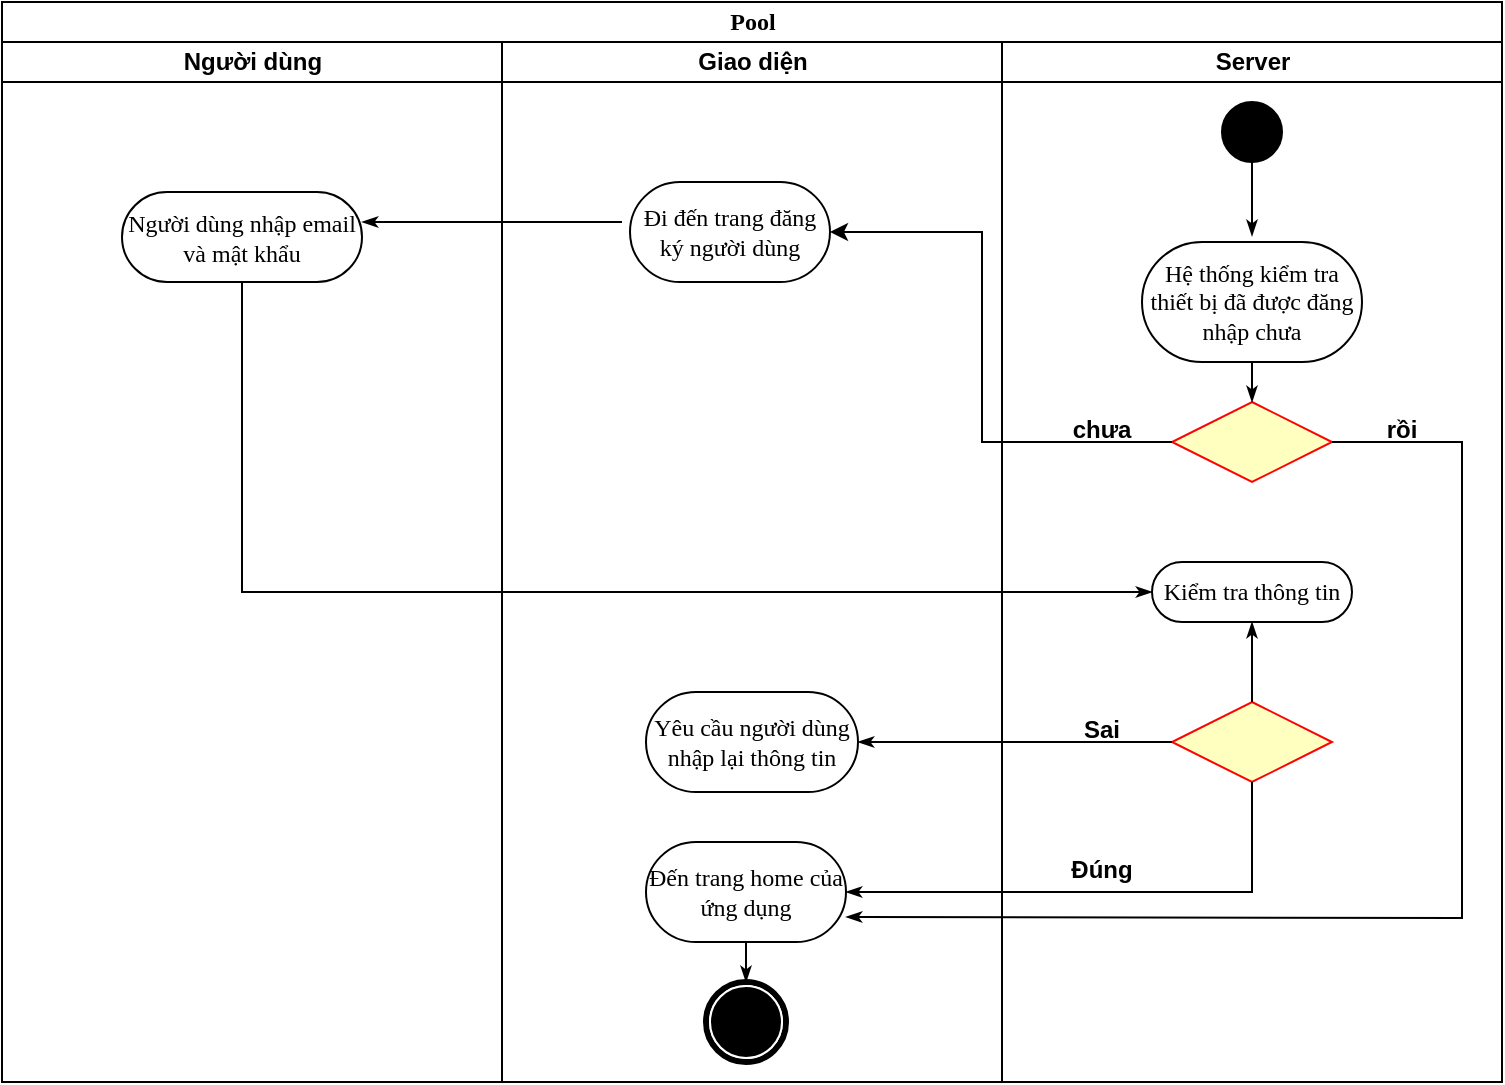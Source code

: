<mxfile version="14.1.4" type="github" pages="5">
  <diagram name="Login" id="0783ab3e-0a74-02c8-0abd-f7b4e66b4bec">
    <mxGraphModel dx="1038" dy="580" grid="1" gridSize="10" guides="1" tooltips="1" connect="1" arrows="1" fold="1" page="1" pageScale="1" pageWidth="850" pageHeight="1100" background="#ffffff" math="0" shadow="0">
      <root>
        <mxCell id="0" />
        <mxCell id="1" parent="0" />
        <mxCell id="1c1d494c118603dd-1" value="Pool" style="swimlane;html=1;childLayout=stackLayout;startSize=20;rounded=0;shadow=0;comic=0;labelBackgroundColor=none;strokeWidth=1;fontFamily=Verdana;fontSize=12;align=center;" parent="1" vertex="1">
          <mxGeometry x="40" y="20" width="750" height="540" as="geometry" />
        </mxCell>
        <mxCell id="1c1d494c118603dd-2" value="Người dùng" style="swimlane;html=1;startSize=20;" parent="1c1d494c118603dd-1" vertex="1">
          <mxGeometry y="20" width="250" height="520" as="geometry" />
        </mxCell>
        <mxCell id="1c1d494c118603dd-6" value="Người dùng nhập email và mật khẩu" style="rounded=1;whiteSpace=wrap;html=1;shadow=0;comic=0;labelBackgroundColor=none;strokeWidth=1;fontFamily=Verdana;fontSize=12;align=center;arcSize=50;" parent="1c1d494c118603dd-2" vertex="1">
          <mxGeometry x="60" y="75" width="120" height="45" as="geometry" />
        </mxCell>
        <mxCell id="1c1d494c118603dd-3" value="Giao diện" style="swimlane;html=1;startSize=20;" parent="1c1d494c118603dd-1" vertex="1">
          <mxGeometry x="250" y="20" width="250" height="520" as="geometry" />
        </mxCell>
        <mxCell id="1c1d494c118603dd-11" value="Đến trang home của ứng dụng" style="rounded=1;whiteSpace=wrap;html=1;shadow=0;comic=0;labelBackgroundColor=none;strokeWidth=1;fontFamily=Verdana;fontSize=12;align=center;arcSize=50;" parent="1c1d494c118603dd-3" vertex="1">
          <mxGeometry x="72" y="400" width="100" height="50" as="geometry" />
        </mxCell>
        <mxCell id="BFXSvuZgBgwEtLYpSsqL-1" value="Đi đến trang đăng ký người dùng" style="rounded=1;whiteSpace=wrap;html=1;shadow=0;comic=0;labelBackgroundColor=none;strokeWidth=1;fontFamily=Verdana;fontSize=12;align=center;arcSize=50;" vertex="1" parent="1c1d494c118603dd-3">
          <mxGeometry x="64" y="70" width="100" height="50" as="geometry" />
        </mxCell>
        <mxCell id="1c1d494c118603dd-7" value="Yêu cầu người dùng nhập lại thông tin" style="rounded=1;whiteSpace=wrap;html=1;shadow=0;comic=0;labelBackgroundColor=none;strokeWidth=1;fontFamily=Verdana;fontSize=12;align=center;arcSize=50;" parent="1c1d494c118603dd-3" vertex="1">
          <mxGeometry x="72" y="325" width="106" height="50" as="geometry" />
        </mxCell>
        <mxCell id="60571a20871a0731-5" value="" style="shape=mxgraph.bpmn.shape;html=1;verticalLabelPosition=bottom;labelBackgroundColor=#ffffff;verticalAlign=top;perimeter=ellipsePerimeter;outline=end;symbol=terminate;rounded=0;shadow=0;comic=0;strokeWidth=1;fontFamily=Verdana;fontSize=12;align=center;" parent="1c1d494c118603dd-3" vertex="1">
          <mxGeometry x="102" y="470" width="40" height="40" as="geometry" />
        </mxCell>
        <mxCell id="1c1d494c118603dd-45" style="edgeStyle=none;rounded=0;html=1;labelBackgroundColor=none;startArrow=none;startFill=0;startSize=5;endArrow=classicThin;endFill=1;endSize=5;jettySize=auto;orthogonalLoop=1;strokeWidth=1;fontFamily=Verdana;fontSize=12;exitX=0.5;exitY=1;exitDx=0;exitDy=0;" parent="1c1d494c118603dd-3" source="1c1d494c118603dd-11" target="60571a20871a0731-5" edge="1">
          <mxGeometry relative="1" as="geometry">
            <mxPoint x="120" y="440" as="sourcePoint" />
          </mxGeometry>
        </mxCell>
        <mxCell id="1c1d494c118603dd-4" value="Server" style="swimlane;html=1;startSize=20;" parent="1c1d494c118603dd-1" vertex="1">
          <mxGeometry x="500" y="20" width="250" height="520" as="geometry" />
        </mxCell>
        <mxCell id="1c1d494c118603dd-27" style="edgeStyle=orthogonalEdgeStyle;rounded=0;html=1;labelBackgroundColor=none;startArrow=none;startFill=0;startSize=5;endArrow=classicThin;endFill=1;endSize=5;jettySize=auto;orthogonalLoop=1;strokeWidth=1;fontFamily=Verdana;fontSize=12;" parent="1c1d494c118603dd-4" source="60571a20871a0731-4" edge="1">
          <mxGeometry relative="1" as="geometry">
            <mxPoint x="125" y="97" as="targetPoint" />
            <Array as="points">
              <mxPoint x="125" y="97" />
            </Array>
          </mxGeometry>
        </mxCell>
        <mxCell id="60571a20871a0731-4" value="" style="ellipse;whiteSpace=wrap;html=1;rounded=0;shadow=0;comic=0;labelBackgroundColor=none;strokeWidth=1;fillColor=#000000;fontFamily=Verdana;fontSize=12;align=center;" parent="1c1d494c118603dd-4" vertex="1">
          <mxGeometry x="110" y="30" width="30" height="30" as="geometry" />
        </mxCell>
        <mxCell id="60571a20871a0731-8" value="Hệ thống kiểm tra thiết bị đã được đăng nhập chưa&lt;br&gt;" style="rounded=1;whiteSpace=wrap;html=1;shadow=0;comic=0;labelBackgroundColor=none;strokeWidth=1;fontFamily=Verdana;fontSize=12;align=center;arcSize=50;" parent="1c1d494c118603dd-4" vertex="1">
          <mxGeometry x="70" y="100" width="110" height="60" as="geometry" />
        </mxCell>
        <mxCell id="1c1d494c118603dd-5" value="Kiểm tra thông tin" style="rounded=1;whiteSpace=wrap;html=1;shadow=0;comic=0;labelBackgroundColor=none;strokeWidth=1;fontFamily=Verdana;fontSize=12;align=center;arcSize=50;" parent="1c1d494c118603dd-4" vertex="1">
          <mxGeometry x="75" y="260" width="100" height="30" as="geometry" />
        </mxCell>
        <mxCell id="BFXSvuZgBgwEtLYpSsqL-2" value="" style="rhombus;whiteSpace=wrap;html=1;fillColor=#ffffc0;strokeColor=#ff0000;" vertex="1" parent="1c1d494c118603dd-4">
          <mxGeometry x="85" y="180" width="80" height="40" as="geometry" />
        </mxCell>
        <mxCell id="BFXSvuZgBgwEtLYpSsqL-8" value="" style="rhombus;whiteSpace=wrap;html=1;fillColor=#ffffc0;strokeColor=#ff0000;" vertex="1" parent="1c1d494c118603dd-4">
          <mxGeometry x="85" y="330" width="80" height="40" as="geometry" />
        </mxCell>
        <mxCell id="BFXSvuZgBgwEtLYpSsqL-11" style="edgeStyle=none;rounded=0;html=1;labelBackgroundColor=none;startArrow=none;startFill=0;startSize=5;endArrow=classicThin;endFill=1;endSize=5;jettySize=auto;orthogonalLoop=1;strokeWidth=1;fontFamily=Verdana;fontSize=12;exitX=0.5;exitY=1;exitDx=0;exitDy=0;entryX=0.5;entryY=0;entryDx=0;entryDy=0;" edge="1" parent="1c1d494c118603dd-4" source="60571a20871a0731-8" target="BFXSvuZgBgwEtLYpSsqL-2">
          <mxGeometry relative="1" as="geometry">
            <mxPoint x="130" y="170" as="sourcePoint" />
            <mxPoint x="70" y="170" as="targetPoint" />
          </mxGeometry>
        </mxCell>
        <mxCell id="BFXSvuZgBgwEtLYpSsqL-12" style="edgeStyle=none;rounded=0;html=1;labelBackgroundColor=none;startArrow=none;startFill=0;startSize=5;endArrow=classicThin;endFill=1;endSize=5;jettySize=auto;orthogonalLoop=1;strokeWidth=1;fontFamily=Verdana;fontSize=12;exitX=0.5;exitY=0;exitDx=0;exitDy=0;entryX=0.5;entryY=1;entryDx=0;entryDy=0;" edge="1" parent="1c1d494c118603dd-4" source="BFXSvuZgBgwEtLYpSsqL-8" target="1c1d494c118603dd-5">
          <mxGeometry relative="1" as="geometry">
            <mxPoint x="120" y="310" as="sourcePoint" />
            <mxPoint x="120" y="330" as="targetPoint" />
          </mxGeometry>
        </mxCell>
        <mxCell id="BFXSvuZgBgwEtLYpSsqL-15" value="chưa" style="text;align=center;fontStyle=1;verticalAlign=middle;spacingLeft=3;spacingRight=3;strokeColor=none;rotatable=0;points=[[0,0.5],[1,0.5]];portConstraint=eastwest;" vertex="1" parent="1c1d494c118603dd-4">
          <mxGeometry x="10" y="180" width="80" height="26" as="geometry" />
        </mxCell>
        <mxCell id="BFXSvuZgBgwEtLYpSsqL-16" value="rồi" style="text;align=center;fontStyle=1;verticalAlign=middle;spacingLeft=3;spacingRight=3;strokeColor=none;rotatable=0;points=[[0,0.5],[1,0.5]];portConstraint=eastwest;" vertex="1" parent="1c1d494c118603dd-4">
          <mxGeometry x="160" y="180" width="80" height="26" as="geometry" />
        </mxCell>
        <mxCell id="BFXSvuZgBgwEtLYpSsqL-18" value="Sai" style="text;align=center;fontStyle=1;verticalAlign=middle;spacingLeft=3;spacingRight=3;strokeColor=none;rotatable=0;points=[[0,0.5],[1,0.5]];portConstraint=eastwest;" vertex="1" parent="1c1d494c118603dd-4">
          <mxGeometry x="10" y="330" width="80" height="26" as="geometry" />
        </mxCell>
        <mxCell id="BFXSvuZgBgwEtLYpSsqL-17" value="Đúng" style="text;align=center;fontStyle=1;verticalAlign=middle;spacingLeft=3;spacingRight=3;strokeColor=none;rotatable=0;points=[[0,0.5],[1,0.5]];portConstraint=eastwest;" vertex="1" parent="1c1d494c118603dd-4">
          <mxGeometry x="10" y="400" width="80" height="26" as="geometry" />
        </mxCell>
        <mxCell id="BFXSvuZgBgwEtLYpSsqL-6" value="" style="edgeStyle=orthogonalEdgeStyle;rounded=0;orthogonalLoop=1;jettySize=auto;html=1;" edge="1" parent="1c1d494c118603dd-1" source="BFXSvuZgBgwEtLYpSsqL-2">
          <mxGeometry relative="1" as="geometry">
            <mxPoint x="414" y="115" as="targetPoint" />
            <Array as="points">
              <mxPoint x="490" y="220" />
              <mxPoint x="490" y="115" />
              <mxPoint x="414" y="115" />
            </Array>
          </mxGeometry>
        </mxCell>
        <mxCell id="BFXSvuZgBgwEtLYpSsqL-9" style="edgeStyle=none;rounded=0;html=1;labelBackgroundColor=none;startArrow=none;startFill=0;startSize=5;endArrow=classicThin;endFill=1;endSize=5;jettySize=auto;orthogonalLoop=1;strokeWidth=1;fontFamily=Verdana;fontSize=12;exitX=0.5;exitY=1;exitDx=0;exitDy=0;entryX=1;entryY=0.5;entryDx=0;entryDy=0;" edge="1" parent="1c1d494c118603dd-1" source="BFXSvuZgBgwEtLYpSsqL-8" target="1c1d494c118603dd-11">
          <mxGeometry relative="1" as="geometry">
            <mxPoint x="600" y="440" as="sourcePoint" />
            <mxPoint x="430.857" y="280" as="targetPoint" />
            <Array as="points">
              <mxPoint x="625" y="445" />
            </Array>
          </mxGeometry>
        </mxCell>
        <mxCell id="BFXSvuZgBgwEtLYpSsqL-10" style="edgeStyle=none;rounded=0;html=1;labelBackgroundColor=none;startArrow=none;startFill=0;startSize=5;endArrow=classicThin;endFill=1;endSize=5;jettySize=auto;orthogonalLoop=1;strokeWidth=1;fontFamily=Verdana;fontSize=12;exitX=1;exitY=0.5;exitDx=0;exitDy=0;entryX=1;entryY=0.75;entryDx=0;entryDy=0;" edge="1" parent="1c1d494c118603dd-1" source="BFXSvuZgBgwEtLYpSsqL-2" target="1c1d494c118603dd-11">
          <mxGeometry relative="1" as="geometry">
            <mxPoint x="670" y="220" as="sourcePoint" />
            <mxPoint x="669.5" y="250" as="targetPoint" />
            <Array as="points">
              <mxPoint x="730" y="220" />
              <mxPoint x="730" y="458" />
            </Array>
          </mxGeometry>
        </mxCell>
        <mxCell id="BFXSvuZgBgwEtLYpSsqL-13" style="edgeStyle=none;rounded=0;html=1;labelBackgroundColor=none;startArrow=none;startFill=0;startSize=5;endArrow=classicThin;endFill=1;endSize=5;jettySize=auto;orthogonalLoop=1;strokeWidth=1;fontFamily=Verdana;fontSize=12;entryX=1;entryY=0.5;entryDx=0;entryDy=0;exitX=0;exitY=0.5;exitDx=0;exitDy=0;" edge="1" parent="1c1d494c118603dd-1" source="BFXSvuZgBgwEtLYpSsqL-8" target="1c1d494c118603dd-7">
          <mxGeometry relative="1" as="geometry">
            <mxPoint x="580" y="370" as="sourcePoint" />
            <mxPoint x="510" y="390" as="targetPoint" />
          </mxGeometry>
        </mxCell>
        <mxCell id="BFXSvuZgBgwEtLYpSsqL-7" style="edgeStyle=none;rounded=0;html=1;labelBackgroundColor=none;startArrow=none;startFill=0;startSize=5;endArrow=classicThin;endFill=1;endSize=5;jettySize=auto;orthogonalLoop=1;strokeWidth=1;fontFamily=Verdana;fontSize=12" edge="1" parent="1">
          <mxGeometry relative="1" as="geometry">
            <mxPoint x="350" y="130" as="sourcePoint" />
            <mxPoint x="220" y="130" as="targetPoint" />
          </mxGeometry>
        </mxCell>
        <mxCell id="BFXSvuZgBgwEtLYpSsqL-14" style="edgeStyle=none;rounded=0;html=1;labelBackgroundColor=none;startArrow=none;startFill=0;startSize=5;endArrow=classicThin;endFill=1;endSize=5;jettySize=auto;orthogonalLoop=1;strokeWidth=1;fontFamily=Verdana;fontSize=12;entryX=0;entryY=0.5;entryDx=0;entryDy=0;" edge="1" parent="1" target="1c1d494c118603dd-5">
          <mxGeometry relative="1" as="geometry">
            <mxPoint x="160" y="160" as="sourcePoint" />
            <mxPoint x="40" y="260" as="targetPoint" />
            <Array as="points">
              <mxPoint x="160" y="315" />
            </Array>
          </mxGeometry>
        </mxCell>
      </root>
    </mxGraphModel>
  </diagram>
  <diagram id="TQMtkj2zfXz3Jwd5eBWm" name="Register">
    <mxGraphModel dx="1038" dy="580" grid="1" gridSize="10" guides="1" tooltips="1" connect="1" arrows="1" fold="1" page="1" pageScale="1" pageWidth="827" pageHeight="1169" math="0" shadow="0">
      <root>
        <mxCell id="hM2CB2c4TxM1XvbKNolr-0" />
        <mxCell id="hM2CB2c4TxM1XvbKNolr-1" parent="hM2CB2c4TxM1XvbKNolr-0" />
        <mxCell id="TIsdsutR8cZ0nS87ViM9-0" value="Pool" style="swimlane;html=1;childLayout=stackLayout;startSize=20;rounded=0;shadow=0;comic=0;labelBackgroundColor=none;strokeWidth=1;fontFamily=Verdana;fontSize=12;align=center;" vertex="1" parent="hM2CB2c4TxM1XvbKNolr-1">
          <mxGeometry x="90" y="30" width="750" height="540" as="geometry" />
        </mxCell>
        <mxCell id="TIsdsutR8cZ0nS87ViM9-1" value="Người dùng" style="swimlane;html=1;startSize=20;" vertex="1" parent="TIsdsutR8cZ0nS87ViM9-0">
          <mxGeometry y="20" width="250" height="520" as="geometry" />
        </mxCell>
        <mxCell id="TIsdsutR8cZ0nS87ViM9-2" value="Điền các thông tin người&lt;br&gt;dùng để đăng ký" style="rounded=1;whiteSpace=wrap;html=1;shadow=0;comic=0;labelBackgroundColor=none;strokeWidth=1;fontFamily=Verdana;fontSize=12;align=center;arcSize=50;" vertex="1" parent="TIsdsutR8cZ0nS87ViM9-1">
          <mxGeometry x="40" y="237.5" width="155" height="42.5" as="geometry" />
        </mxCell>
        <mxCell id="TIsdsutR8cZ0nS87ViM9-11" value="" style="ellipse;whiteSpace=wrap;html=1;rounded=0;shadow=0;comic=0;labelBackgroundColor=none;strokeWidth=1;fillColor=#000000;fontFamily=Verdana;fontSize=12;align=center;" vertex="1" parent="TIsdsutR8cZ0nS87ViM9-1">
          <mxGeometry x="115" y="30" width="30" height="30" as="geometry" />
        </mxCell>
        <mxCell id="TIsdsutR8cZ0nS87ViM9-12" value="Người dùng chọn vào chức năng đăng ký tài khoản" style="rounded=1;whiteSpace=wrap;html=1;shadow=0;comic=0;labelBackgroundColor=none;strokeWidth=1;fontFamily=Verdana;fontSize=12;align=center;arcSize=50;" vertex="1" parent="TIsdsutR8cZ0nS87ViM9-1">
          <mxGeometry x="70" y="80" width="120" height="70" as="geometry" />
        </mxCell>
        <mxCell id="5Id-BtadjInD2Qxec925-1" style="edgeStyle=none;rounded=0;html=1;labelBackgroundColor=none;startArrow=none;startFill=0;startSize=5;endArrow=classicThin;endFill=1;endSize=5;jettySize=auto;orthogonalLoop=1;strokeWidth=1;fontFamily=Verdana;fontSize=12;exitX=0.5;exitY=1;exitDx=0;exitDy=0;entryX=0.5;entryY=0;entryDx=0;entryDy=0;" edge="1" parent="TIsdsutR8cZ0nS87ViM9-1" source="TIsdsutR8cZ0nS87ViM9-11" target="TIsdsutR8cZ0nS87ViM9-12">
          <mxGeometry relative="1" as="geometry">
            <mxPoint x="130" y="80" as="sourcePoint" />
            <mxPoint x="125" y="25" as="targetPoint" />
          </mxGeometry>
        </mxCell>
        <mxCell id="TIsdsutR8cZ0nS87ViM9-3" value="Giao diện" style="swimlane;html=1;startSize=20;" vertex="1" parent="TIsdsutR8cZ0nS87ViM9-0">
          <mxGeometry x="250" y="20" width="250" height="520" as="geometry" />
        </mxCell>
        <mxCell id="TIsdsutR8cZ0nS87ViM9-5" value="Đi đến trang đăng ký tài khoản người dùng" style="rounded=1;whiteSpace=wrap;html=1;shadow=0;comic=0;labelBackgroundColor=none;strokeWidth=1;fontFamily=Verdana;fontSize=12;align=center;arcSize=50;" vertex="1" parent="TIsdsutR8cZ0nS87ViM9-3">
          <mxGeometry x="69" y="140" width="141" height="60" as="geometry" />
        </mxCell>
        <mxCell id="TIsdsutR8cZ0nS87ViM9-6" value="Đến trang home&lt;br&gt;của ứng dụng" style="rounded=1;whiteSpace=wrap;html=1;shadow=0;comic=0;labelBackgroundColor=none;strokeWidth=1;fontFamily=Verdana;fontSize=12;align=center;arcSize=50;" vertex="1" parent="TIsdsutR8cZ0nS87ViM9-3">
          <mxGeometry x="60" y="370" width="115" height="50" as="geometry" />
        </mxCell>
        <mxCell id="TIsdsutR8cZ0nS87ViM9-7" value="" style="shape=mxgraph.bpmn.shape;html=1;verticalLabelPosition=bottom;labelBackgroundColor=#ffffff;verticalAlign=top;perimeter=ellipsePerimeter;outline=end;symbol=terminate;rounded=0;shadow=0;comic=0;strokeWidth=1;fontFamily=Verdana;fontSize=12;align=center;" vertex="1" parent="TIsdsutR8cZ0nS87ViM9-3">
          <mxGeometry x="102" y="470" width="40" height="40" as="geometry" />
        </mxCell>
        <mxCell id="TIsdsutR8cZ0nS87ViM9-8" style="edgeStyle=none;rounded=0;html=1;labelBackgroundColor=none;startArrow=none;startFill=0;startSize=5;endArrow=classicThin;endFill=1;endSize=5;jettySize=auto;orthogonalLoop=1;strokeWidth=1;fontFamily=Verdana;fontSize=12;" edge="1" parent="TIsdsutR8cZ0nS87ViM9-3" target="TIsdsutR8cZ0nS87ViM9-7">
          <mxGeometry relative="1" as="geometry">
            <mxPoint x="121" y="420" as="sourcePoint" />
          </mxGeometry>
        </mxCell>
        <mxCell id="TIsdsutR8cZ0nS87ViM9-9" value="Server" style="swimlane;html=1;startSize=20;" vertex="1" parent="TIsdsutR8cZ0nS87ViM9-0">
          <mxGeometry x="500" y="20" width="250" height="520" as="geometry" />
        </mxCell>
        <mxCell id="TIsdsutR8cZ0nS87ViM9-13" value="Lưu thông tin người&amp;nbsp;&lt;br&gt;dùng vào hệ thống" style="rounded=1;whiteSpace=wrap;html=1;shadow=0;comic=0;labelBackgroundColor=none;strokeWidth=1;fontFamily=Verdana;fontSize=12;align=center;arcSize=50;" vertex="1" parent="TIsdsutR8cZ0nS87ViM9-9">
          <mxGeometry x="60" y="290" width="155" height="60" as="geometry" />
        </mxCell>
        <mxCell id="5Id-BtadjInD2Qxec925-2" style="edgeStyle=none;rounded=0;html=1;labelBackgroundColor=none;startArrow=none;startFill=0;startSize=5;endArrow=classicThin;endFill=1;endSize=5;jettySize=auto;orthogonalLoop=1;strokeWidth=1;fontFamily=Verdana;fontSize=12;entryX=0;entryY=0.5;entryDx=0;entryDy=0;exitX=0.5;exitY=1;exitDx=0;exitDy=0;" edge="1" parent="TIsdsutR8cZ0nS87ViM9-0" source="TIsdsutR8cZ0nS87ViM9-12" target="TIsdsutR8cZ0nS87ViM9-5">
          <mxGeometry relative="1" as="geometry">
            <mxPoint x="140" y="185" as="sourcePoint" />
            <mxPoint x="175" y="135" as="targetPoint" />
            <Array as="points">
              <mxPoint x="130" y="190" />
            </Array>
          </mxGeometry>
        </mxCell>
        <mxCell id="5Id-BtadjInD2Qxec925-3" style="edgeStyle=none;rounded=0;html=1;labelBackgroundColor=none;startArrow=none;startFill=0;startSize=5;endArrow=classicThin;endFill=1;endSize=5;jettySize=auto;orthogonalLoop=1;strokeWidth=1;fontFamily=Verdana;fontSize=12;exitX=0.5;exitY=1;exitDx=0;exitDy=0;entryX=1;entryY=0.5;entryDx=0;entryDy=0;" edge="1" parent="TIsdsutR8cZ0nS87ViM9-0" source="TIsdsutR8cZ0nS87ViM9-5" target="TIsdsutR8cZ0nS87ViM9-2">
          <mxGeometry relative="1" as="geometry">
            <mxPoint x="350" y="250" as="sourcePoint" />
            <mxPoint x="345" y="195" as="targetPoint" />
            <Array as="points">
              <mxPoint x="390" y="279" />
            </Array>
          </mxGeometry>
        </mxCell>
        <mxCell id="5Id-BtadjInD2Qxec925-4" style="edgeStyle=none;rounded=0;html=1;labelBackgroundColor=none;startArrow=none;startFill=0;startSize=5;endArrow=classicThin;endFill=1;endSize=5;jettySize=auto;orthogonalLoop=1;strokeWidth=1;fontFamily=Verdana;fontSize=12;exitX=0.5;exitY=1;exitDx=0;exitDy=0;" edge="1" parent="TIsdsutR8cZ0nS87ViM9-0" source="TIsdsutR8cZ0nS87ViM9-2" target="TIsdsutR8cZ0nS87ViM9-13">
          <mxGeometry relative="1" as="geometry">
            <mxPoint x="140" y="310" as="sourcePoint" />
            <mxPoint x="170" y="390" as="targetPoint" />
            <Array as="points">
              <mxPoint x="118" y="339" />
            </Array>
          </mxGeometry>
        </mxCell>
        <mxCell id="5Id-BtadjInD2Qxec925-5" style="edgeStyle=none;rounded=0;html=1;labelBackgroundColor=none;startArrow=none;startFill=0;startSize=5;endArrow=classicThin;endFill=1;endSize=5;jettySize=auto;orthogonalLoop=1;strokeWidth=1;fontFamily=Verdana;fontSize=12;exitX=0.5;exitY=1;exitDx=0;exitDy=0;entryX=1;entryY=0.5;entryDx=0;entryDy=0;" edge="1" parent="TIsdsutR8cZ0nS87ViM9-0" source="TIsdsutR8cZ0nS87ViM9-13" target="TIsdsutR8cZ0nS87ViM9-6">
          <mxGeometry relative="1" as="geometry">
            <mxPoint x="590" y="380" as="sourcePoint" />
            <mxPoint x="585" y="325" as="targetPoint" />
            <Array as="points">
              <mxPoint x="638" y="415" />
              <mxPoint x="625" y="415" />
            </Array>
          </mxGeometry>
        </mxCell>
      </root>
    </mxGraphModel>
  </diagram>
  <diagram id="GSDy-RHsGT11e4O5Hv-x" name="EditProfile">
    <mxGraphModel dx="1038" dy="580" grid="1" gridSize="10" guides="1" tooltips="1" connect="1" arrows="1" fold="1" page="1" pageScale="1" pageWidth="827" pageHeight="1169" math="0" shadow="0">
      <root>
        <mxCell id="NxwFyVqD2iB9YDStUb8P-0" />
        <mxCell id="NxwFyVqD2iB9YDStUb8P-1" parent="NxwFyVqD2iB9YDStUb8P-0" />
        <mxCell id="s7abr0trFuKG4dJ2yKVV-0" value="Pool" style="swimlane;html=1;childLayout=stackLayout;startSize=20;rounded=0;shadow=0;comic=0;labelBackgroundColor=none;strokeWidth=1;fontFamily=Verdana;fontSize=12;align=center;" vertex="1" parent="NxwFyVqD2iB9YDStUb8P-1">
          <mxGeometry x="110" y="40" width="750" height="520" as="geometry" />
        </mxCell>
        <mxCell id="s7abr0trFuKG4dJ2yKVV-1" value="Người dùng" style="swimlane;html=1;startSize=20;" vertex="1" parent="s7abr0trFuKG4dJ2yKVV-0">
          <mxGeometry y="20" width="250" height="500" as="geometry" />
        </mxCell>
        <mxCell id="s7abr0trFuKG4dJ2yKVV-2" value="Người dùng chỉnh sửa&lt;br&gt;thông tin cần chỉnh sửa" style="rounded=1;whiteSpace=wrap;html=1;shadow=0;comic=0;labelBackgroundColor=none;strokeWidth=1;fontFamily=Verdana;fontSize=12;align=center;arcSize=50;" vertex="1" parent="s7abr0trFuKG4dJ2yKVV-1">
          <mxGeometry x="47.5" y="200" width="155" height="42.5" as="geometry" />
        </mxCell>
        <mxCell id="s7abr0trFuKG4dJ2yKVV-3" value="" style="ellipse;whiteSpace=wrap;html=1;rounded=0;shadow=0;comic=0;labelBackgroundColor=none;strokeWidth=1;fillColor=#000000;fontFamily=Verdana;fontSize=12;align=center;" vertex="1" parent="s7abr0trFuKG4dJ2yKVV-1">
          <mxGeometry x="115" y="30" width="30" height="30" as="geometry" />
        </mxCell>
        <mxCell id="s7abr0trFuKG4dJ2yKVV-4" value="Chọn nút sửa thông tin người dùng" style="rounded=1;whiteSpace=wrap;html=1;shadow=0;comic=0;labelBackgroundColor=none;strokeWidth=1;fontFamily=Verdana;fontSize=12;align=center;arcSize=50;" vertex="1" parent="s7abr0trFuKG4dJ2yKVV-1">
          <mxGeometry x="70" y="80" width="120" height="60" as="geometry" />
        </mxCell>
        <mxCell id="s7abr0trFuKG4dJ2yKVV-5" style="edgeStyle=none;rounded=0;html=1;labelBackgroundColor=none;startArrow=none;startFill=0;startSize=5;endArrow=classicThin;endFill=1;endSize=5;jettySize=auto;orthogonalLoop=1;strokeWidth=1;fontFamily=Verdana;fontSize=12;exitX=0.5;exitY=1;exitDx=0;exitDy=0;entryX=0.5;entryY=0;entryDx=0;entryDy=0;" edge="1" parent="s7abr0trFuKG4dJ2yKVV-1" source="s7abr0trFuKG4dJ2yKVV-3" target="s7abr0trFuKG4dJ2yKVV-4">
          <mxGeometry relative="1" as="geometry">
            <mxPoint x="130" y="80" as="sourcePoint" />
            <mxPoint x="125" y="25" as="targetPoint" />
          </mxGeometry>
        </mxCell>
        <mxCell id="s7abr0trFuKG4dJ2yKVV-8" value="Nhấn nút xác nhận sửa" style="rounded=1;whiteSpace=wrap;html=1;shadow=0;comic=0;labelBackgroundColor=none;strokeWidth=1;fontFamily=Verdana;fontSize=12;align=center;arcSize=50;" vertex="1" parent="s7abr0trFuKG4dJ2yKVV-1">
          <mxGeometry x="70" y="330" width="120" height="60" as="geometry" />
        </mxCell>
        <mxCell id="s7abr0trFuKG4dJ2yKVV-19" style="edgeStyle=none;rounded=0;html=1;labelBackgroundColor=none;startArrow=none;startFill=0;startSize=5;endArrow=classicThin;endFill=1;endSize=5;jettySize=auto;orthogonalLoop=1;strokeWidth=1;fontFamily=Verdana;fontSize=12;" edge="1" parent="s7abr0trFuKG4dJ2yKVV-1">
          <mxGeometry relative="1" as="geometry">
            <mxPoint x="121" y="243" as="sourcePoint" />
            <mxPoint x="121" y="330" as="targetPoint" />
          </mxGeometry>
        </mxCell>
        <mxCell id="s7abr0trFuKG4dJ2yKVV-6" value="Giao diện" style="swimlane;html=1;startSize=20;" vertex="1" parent="s7abr0trFuKG4dJ2yKVV-0">
          <mxGeometry x="250" y="20" width="250" height="500" as="geometry" />
        </mxCell>
        <mxCell id="s7abr0trFuKG4dJ2yKVV-7" value="Đi đến giao diện chỉnh sửa thông tin người dùng" style="rounded=1;whiteSpace=wrap;html=1;shadow=0;comic=0;labelBackgroundColor=none;strokeWidth=1;fontFamily=Verdana;fontSize=12;align=center;arcSize=50;" vertex="1" parent="s7abr0trFuKG4dJ2yKVV-6">
          <mxGeometry x="40" y="80" width="152.5" height="60" as="geometry" />
        </mxCell>
        <mxCell id="s7abr0trFuKG4dJ2yKVV-11" value="Server" style="swimlane;html=1;startSize=20;" vertex="1" parent="s7abr0trFuKG4dJ2yKVV-0">
          <mxGeometry x="500" y="20" width="250" height="500" as="geometry" />
        </mxCell>
        <mxCell id="s7abr0trFuKG4dJ2yKVV-12" value="Lưu thông tin người&amp;nbsp;&lt;br&gt;dùng vào hệ thống" style="rounded=1;whiteSpace=wrap;html=1;shadow=0;comic=0;labelBackgroundColor=none;strokeWidth=1;fontFamily=Verdana;fontSize=12;align=center;arcSize=50;" vertex="1" parent="s7abr0trFuKG4dJ2yKVV-11">
          <mxGeometry x="70" y="380" width="155" height="60" as="geometry" />
        </mxCell>
        <mxCell id="s7abr0trFuKG4dJ2yKVV-9" value="" style="shape=mxgraph.bpmn.shape;html=1;verticalLabelPosition=bottom;labelBackgroundColor=#ffffff;verticalAlign=top;perimeter=ellipsePerimeter;outline=end;symbol=terminate;rounded=0;shadow=0;comic=0;strokeWidth=1;fontFamily=Verdana;fontSize=12;align=center;" vertex="1" parent="s7abr0trFuKG4dJ2yKVV-11">
          <mxGeometry x="131.25" y="460" width="32.5" height="30" as="geometry" />
        </mxCell>
        <mxCell id="s7abr0trFuKG4dJ2yKVV-10" style="edgeStyle=none;rounded=0;html=1;labelBackgroundColor=none;startArrow=none;startFill=0;startSize=5;endArrow=classicThin;endFill=1;endSize=5;jettySize=auto;orthogonalLoop=1;strokeWidth=1;fontFamily=Verdana;fontSize=12;exitX=0.5;exitY=1;exitDx=0;exitDy=0;" edge="1" parent="s7abr0trFuKG4dJ2yKVV-11" target="s7abr0trFuKG4dJ2yKVV-9" source="s7abr0trFuKG4dJ2yKVV-12">
          <mxGeometry relative="1" as="geometry">
            <mxPoint x="-129" y="420" as="sourcePoint" />
          </mxGeometry>
        </mxCell>
        <mxCell id="s7abr0trFuKG4dJ2yKVV-17" style="edgeStyle=none;rounded=0;html=1;labelBackgroundColor=none;startArrow=none;startFill=0;startSize=5;endArrow=classicThin;endFill=1;endSize=5;jettySize=auto;orthogonalLoop=1;strokeWidth=1;fontFamily=Verdana;fontSize=12;exitX=1;exitY=0.5;exitDx=0;exitDy=0;entryX=0;entryY=0.5;entryDx=0;entryDy=0;" edge="1" parent="s7abr0trFuKG4dJ2yKVV-0" source="s7abr0trFuKG4dJ2yKVV-4" target="s7abr0trFuKG4dJ2yKVV-7">
          <mxGeometry relative="1" as="geometry">
            <mxPoint x="230" y="130" as="sourcePoint" />
            <mxPoint x="230" y="170" as="targetPoint" />
          </mxGeometry>
        </mxCell>
        <mxCell id="s7abr0trFuKG4dJ2yKVV-18" style="edgeStyle=none;rounded=0;html=1;labelBackgroundColor=none;startArrow=none;startFill=0;startSize=5;endArrow=classicThin;endFill=1;endSize=5;jettySize=auto;orthogonalLoop=1;strokeWidth=1;fontFamily=Verdana;fontSize=12;exitX=0.5;exitY=1;exitDx=0;exitDy=0;entryX=0.5;entryY=0;entryDx=0;entryDy=0;" edge="1" parent="s7abr0trFuKG4dJ2yKVV-0" source="s7abr0trFuKG4dJ2yKVV-7" target="s7abr0trFuKG4dJ2yKVV-2">
          <mxGeometry relative="1" as="geometry">
            <mxPoint x="340" y="180" as="sourcePoint" />
            <mxPoint x="340" y="220" as="targetPoint" />
            <Array as="points">
              <mxPoint x="366" y="200" />
              <mxPoint x="125" y="200" />
            </Array>
          </mxGeometry>
        </mxCell>
        <mxCell id="s7abr0trFuKG4dJ2yKVV-20" style="edgeStyle=none;rounded=0;html=1;labelBackgroundColor=none;startArrow=none;startFill=0;startSize=5;endArrow=classicThin;endFill=1;endSize=5;jettySize=auto;orthogonalLoop=1;strokeWidth=1;fontFamily=Verdana;fontSize=12;exitX=0.44;exitY=1.017;exitDx=0;exitDy=0;exitPerimeter=0;entryX=0;entryY=0.5;entryDx=0;entryDy=0;" edge="1" parent="s7abr0trFuKG4dJ2yKVV-0" source="s7abr0trFuKG4dJ2yKVV-8" target="s7abr0trFuKG4dJ2yKVV-12">
          <mxGeometry relative="1" as="geometry">
            <mxPoint x="150" y="440" as="sourcePoint" />
            <mxPoint x="150" y="480" as="targetPoint" />
            <Array as="points">
              <mxPoint x="123" y="430" />
              <mxPoint x="548" y="430" />
            </Array>
          </mxGeometry>
        </mxCell>
      </root>
    </mxGraphModel>
  </diagram>
  <diagram id="eVkKdvchkiwwc66loxGm" name="Logout">
    <mxGraphModel dx="1038" dy="580" grid="1" gridSize="10" guides="1" tooltips="1" connect="1" arrows="1" fold="1" page="1" pageScale="1" pageWidth="827" pageHeight="1169" math="0" shadow="0">
      <root>
        <mxCell id="8hgeGNXQTdOqq2PYitLg-0" />
        <mxCell id="8hgeGNXQTdOqq2PYitLg-1" parent="8hgeGNXQTdOqq2PYitLg-0" />
        <mxCell id="8_ObT3ZRO-A4wwwnC1O9-0" value="Pool" style="swimlane;html=1;childLayout=stackLayout;startSize=20;rounded=0;shadow=0;comic=0;labelBackgroundColor=none;strokeWidth=1;fontFamily=Verdana;fontSize=12;align=center;" vertex="1" parent="8hgeGNXQTdOqq2PYitLg-1">
          <mxGeometry x="77" y="40" width="750" height="520" as="geometry" />
        </mxCell>
        <mxCell id="8_ObT3ZRO-A4wwwnC1O9-1" value="Người dùng" style="swimlane;html=1;startSize=20;" vertex="1" parent="8_ObT3ZRO-A4wwwnC1O9-0">
          <mxGeometry y="20" width="250" height="500" as="geometry" />
        </mxCell>
        <mxCell id="8_ObT3ZRO-A4wwwnC1O9-2" value="Chọn nút xác nhận đăng xuất" style="rounded=1;whiteSpace=wrap;html=1;shadow=0;comic=0;labelBackgroundColor=none;strokeWidth=1;fontFamily=Verdana;fontSize=12;align=center;arcSize=50;" vertex="1" parent="8_ObT3ZRO-A4wwwnC1O9-1">
          <mxGeometry x="47.5" y="228.75" width="155" height="42.5" as="geometry" />
        </mxCell>
        <mxCell id="8_ObT3ZRO-A4wwwnC1O9-3" value="" style="ellipse;whiteSpace=wrap;html=1;rounded=0;shadow=0;comic=0;labelBackgroundColor=none;strokeWidth=1;fillColor=#000000;fontFamily=Verdana;fontSize=12;align=center;" vertex="1" parent="8_ObT3ZRO-A4wwwnC1O9-1">
          <mxGeometry x="115" y="30" width="30" height="30" as="geometry" />
        </mxCell>
        <mxCell id="8_ObT3ZRO-A4wwwnC1O9-4" value="Chọn nút đăng xuất" style="rounded=1;whiteSpace=wrap;html=1;shadow=0;comic=0;labelBackgroundColor=none;strokeWidth=1;fontFamily=Verdana;fontSize=12;align=center;arcSize=50;" vertex="1" parent="8_ObT3ZRO-A4wwwnC1O9-1">
          <mxGeometry x="70" y="80" width="120" height="60" as="geometry" />
        </mxCell>
        <mxCell id="8_ObT3ZRO-A4wwwnC1O9-5" style="edgeStyle=none;rounded=0;html=1;labelBackgroundColor=none;startArrow=none;startFill=0;startSize=5;endArrow=classicThin;endFill=1;endSize=5;jettySize=auto;orthogonalLoop=1;strokeWidth=1;fontFamily=Verdana;fontSize=12;exitX=0.5;exitY=1;exitDx=0;exitDy=0;entryX=0.5;entryY=0;entryDx=0;entryDy=0;" edge="1" parent="8_ObT3ZRO-A4wwwnC1O9-1" source="8_ObT3ZRO-A4wwwnC1O9-3" target="8_ObT3ZRO-A4wwwnC1O9-4">
          <mxGeometry relative="1" as="geometry">
            <mxPoint x="130" y="80" as="sourcePoint" />
            <mxPoint x="125" y="25" as="targetPoint" />
          </mxGeometry>
        </mxCell>
        <mxCell id="ygomCKjLiqpG9wBM3rIw-0" value="" style="rhombus;whiteSpace=wrap;html=1;fillColor=#ffffc0;strokeColor=#ff0000;" vertex="1" parent="8_ObT3ZRO-A4wwwnC1O9-1">
          <mxGeometry x="85" y="300" width="80" height="40" as="geometry" />
        </mxCell>
        <mxCell id="ygomCKjLiqpG9wBM3rIw-1" style="edgeStyle=none;rounded=0;html=1;labelBackgroundColor=none;startArrow=none;startFill=0;startSize=5;endArrow=classicThin;endFill=1;endSize=5;jettySize=auto;orthogonalLoop=1;strokeWidth=1;fontFamily=Verdana;fontSize=12;exitX=0.5;exitY=1;exitDx=0;exitDy=0;entryX=0.5;entryY=0;entryDx=0;entryDy=0;" edge="1" parent="8_ObT3ZRO-A4wwwnC1O9-1" source="8_ObT3ZRO-A4wwwnC1O9-2" target="ygomCKjLiqpG9wBM3rIw-0">
          <mxGeometry relative="1" as="geometry">
            <mxPoint x="113" y="280" as="sourcePoint" />
            <mxPoint x="213" y="280" as="targetPoint" />
          </mxGeometry>
        </mxCell>
        <mxCell id="ygomCKjLiqpG9wBM3rIw-3" value="Không" style="text;align=center;fontStyle=1;verticalAlign=middle;spacingLeft=3;spacingRight=3;strokeColor=none;rotatable=0;points=[[0,0.5],[1,0.5]];portConstraint=eastwest;" vertex="1" parent="8_ObT3ZRO-A4wwwnC1O9-1">
          <mxGeometry x="153" y="300" width="80" height="26" as="geometry" />
        </mxCell>
        <mxCell id="ygomCKjLiqpG9wBM3rIw-5" value="Có" style="text;align=center;fontStyle=1;verticalAlign=middle;spacingLeft=3;spacingRight=3;strokeColor=none;rotatable=0;points=[[0,0.5],[1,0.5]];portConstraint=eastwest;" vertex="1" parent="8_ObT3ZRO-A4wwwnC1O9-1">
          <mxGeometry x="122.5" y="340" width="80" height="26" as="geometry" />
        </mxCell>
        <mxCell id="8_ObT3ZRO-A4wwwnC1O9-8" value="Giao diện" style="swimlane;html=1;startSize=20;" vertex="1" parent="8_ObT3ZRO-A4wwwnC1O9-0">
          <mxGeometry x="250" y="20" width="250" height="500" as="geometry" />
        </mxCell>
        <mxCell id="8_ObT3ZRO-A4wwwnC1O9-9" value="Đi đến giao diện đăng xuất" style="rounded=1;whiteSpace=wrap;html=1;shadow=0;comic=0;labelBackgroundColor=none;strokeWidth=1;fontFamily=Verdana;fontSize=12;align=center;arcSize=50;" vertex="1" parent="8_ObT3ZRO-A4wwwnC1O9-8">
          <mxGeometry x="40" y="80" width="152.5" height="60" as="geometry" />
        </mxCell>
        <mxCell id="8_ObT3ZRO-A4wwwnC1O9-11" value="Hiện trang đăng nhập để người dùng đăng nhập lại" style="rounded=1;whiteSpace=wrap;html=1;shadow=0;comic=0;labelBackgroundColor=none;strokeWidth=1;fontFamily=Verdana;fontSize=12;align=center;arcSize=50;" vertex="1" parent="8_ObT3ZRO-A4wwwnC1O9-8">
          <mxGeometry x="63" y="380" width="157" height="60" as="geometry" />
        </mxCell>
        <mxCell id="8_ObT3ZRO-A4wwwnC1O9-12" value="" style="shape=mxgraph.bpmn.shape;html=1;verticalLabelPosition=bottom;labelBackgroundColor=#ffffff;verticalAlign=top;perimeter=ellipsePerimeter;outline=end;symbol=terminate;rounded=0;shadow=0;comic=0;strokeWidth=1;fontFamily=Verdana;fontSize=12;align=center;" vertex="1" parent="8_ObT3ZRO-A4wwwnC1O9-8">
          <mxGeometry x="124.25" y="460" width="32.5" height="30" as="geometry" />
        </mxCell>
        <mxCell id="8_ObT3ZRO-A4wwwnC1O9-13" style="edgeStyle=none;rounded=0;html=1;labelBackgroundColor=none;startArrow=none;startFill=0;startSize=5;endArrow=classicThin;endFill=1;endSize=5;jettySize=auto;orthogonalLoop=1;strokeWidth=1;fontFamily=Verdana;fontSize=12;exitX=0.5;exitY=1;exitDx=0;exitDy=0;" edge="1" parent="8_ObT3ZRO-A4wwwnC1O9-8" source="8_ObT3ZRO-A4wwwnC1O9-11" target="8_ObT3ZRO-A4wwwnC1O9-12">
          <mxGeometry relative="1" as="geometry">
            <mxPoint x="121" y="420" as="sourcePoint" />
          </mxGeometry>
        </mxCell>
        <mxCell id="8_ObT3ZRO-A4wwwnC1O9-10" value="Server" style="swimlane;html=1;startSize=20;" vertex="1" parent="8_ObT3ZRO-A4wwwnC1O9-0">
          <mxGeometry x="500" y="20" width="250" height="500" as="geometry" />
        </mxCell>
        <mxCell id="8_ObT3ZRO-A4wwwnC1O9-6" value="Hệ thống xóa token của người dùng" style="rounded=1;whiteSpace=wrap;html=1;shadow=0;comic=0;labelBackgroundColor=none;strokeWidth=1;fontFamily=Verdana;fontSize=12;align=center;arcSize=50;" vertex="1" parent="8_ObT3ZRO-A4wwwnC1O9-10">
          <mxGeometry x="83" y="320" width="120" height="60" as="geometry" />
        </mxCell>
        <mxCell id="8_ObT3ZRO-A4wwwnC1O9-14" style="edgeStyle=none;rounded=0;html=1;labelBackgroundColor=none;startArrow=none;startFill=0;startSize=5;endArrow=classicThin;endFill=1;endSize=5;jettySize=auto;orthogonalLoop=1;strokeWidth=1;fontFamily=Verdana;fontSize=12;exitX=1;exitY=0.5;exitDx=0;exitDy=0;entryX=0;entryY=0.5;entryDx=0;entryDy=0;" edge="1" parent="8_ObT3ZRO-A4wwwnC1O9-0" source="8_ObT3ZRO-A4wwwnC1O9-4" target="8_ObT3ZRO-A4wwwnC1O9-9">
          <mxGeometry relative="1" as="geometry">
            <mxPoint x="230" y="130" as="sourcePoint" />
            <mxPoint x="230" y="170" as="targetPoint" />
          </mxGeometry>
        </mxCell>
        <mxCell id="8_ObT3ZRO-A4wwwnC1O9-15" style="edgeStyle=none;rounded=0;html=1;labelBackgroundColor=none;startArrow=none;startFill=0;startSize=5;endArrow=classicThin;endFill=1;endSize=5;jettySize=auto;orthogonalLoop=1;strokeWidth=1;fontFamily=Verdana;fontSize=12;exitX=0.5;exitY=1;exitDx=0;exitDy=0;entryX=0.5;entryY=0;entryDx=0;entryDy=0;" edge="1" parent="8_ObT3ZRO-A4wwwnC1O9-0" source="8_ObT3ZRO-A4wwwnC1O9-9" target="8_ObT3ZRO-A4wwwnC1O9-2">
          <mxGeometry relative="1" as="geometry">
            <mxPoint x="340" y="180" as="sourcePoint" />
            <mxPoint x="340" y="220" as="targetPoint" />
            <Array as="points">
              <mxPoint x="366" y="200" />
              <mxPoint x="125" y="200" />
            </Array>
          </mxGeometry>
        </mxCell>
        <mxCell id="oeB2oX8wC7SQWYPL9HTu-0" style="edgeStyle=none;rounded=0;html=1;labelBackgroundColor=none;startArrow=none;startFill=0;startSize=5;endArrow=classicThin;endFill=1;endSize=5;jettySize=auto;orthogonalLoop=1;strokeWidth=1;fontFamily=Verdana;fontSize=12;exitX=0.5;exitY=1;exitDx=0;exitDy=0;entryX=1;entryY=0.5;entryDx=0;entryDy=0;" edge="1" parent="8_ObT3ZRO-A4wwwnC1O9-0" source="8_ObT3ZRO-A4wwwnC1O9-6" target="8_ObT3ZRO-A4wwwnC1O9-11">
          <mxGeometry relative="1" as="geometry">
            <mxPoint x="613" y="400" as="sourcePoint" />
            <mxPoint x="713" y="400" as="targetPoint" />
            <Array as="points">
              <mxPoint x="643" y="430" />
              <mxPoint x="625" y="430" />
            </Array>
          </mxGeometry>
        </mxCell>
        <mxCell id="8_ObT3ZRO-A4wwwnC1O9-17" style="edgeStyle=none;rounded=0;html=1;labelBackgroundColor=none;startArrow=none;startFill=0;startSize=5;endArrow=classicThin;endFill=1;endSize=5;jettySize=auto;orthogonalLoop=1;strokeWidth=1;fontFamily=Verdana;fontSize=12;entryX=-0.007;entryY=0.65;entryDx=0;entryDy=0;entryPerimeter=0;exitX=0.5;exitY=1;exitDx=0;exitDy=0;" edge="1" parent="8_ObT3ZRO-A4wwwnC1O9-0" source="ygomCKjLiqpG9wBM3rIw-0" target="8_ObT3ZRO-A4wwwnC1O9-6">
          <mxGeometry relative="1" as="geometry">
            <mxPoint x="193" y="339" as="sourcePoint" />
            <mxPoint x="513" y="310" as="targetPoint" />
            <Array as="points">
              <mxPoint x="125" y="379" />
              <mxPoint x="533" y="380" />
            </Array>
          </mxGeometry>
        </mxCell>
        <mxCell id="ygomCKjLiqpG9wBM3rIw-2" style="edgeStyle=none;rounded=0;html=1;labelBackgroundColor=none;startArrow=none;startFill=0;startSize=5;endArrow=classicThin;endFill=1;endSize=5;jettySize=auto;orthogonalLoop=1;strokeWidth=1;fontFamily=Verdana;fontSize=12;exitX=1;exitY=0.5;exitDx=0;exitDy=0;entryX=1;entryY=0.5;entryDx=0;entryDy=0;" edge="1" parent="8_ObT3ZRO-A4wwwnC1O9-0" source="ygomCKjLiqpG9wBM3rIw-0" target="8_ObT3ZRO-A4wwwnC1O9-9">
          <mxGeometry relative="1" as="geometry">
            <mxPoint x="293" y="330" as="sourcePoint" />
            <mxPoint x="393" y="330" as="targetPoint" />
            <Array as="points">
              <mxPoint x="473" y="340" />
              <mxPoint x="473" y="130" />
            </Array>
          </mxGeometry>
        </mxCell>
      </root>
    </mxGraphModel>
  </diagram>
  <diagram id="oqv_bHEBM9swlUB9QBQW" name="SearchFriends">
    <mxGraphModel dx="1038" dy="580" grid="1" gridSize="10" guides="1" tooltips="1" connect="1" arrows="1" fold="1" page="1" pageScale="1" pageWidth="827" pageHeight="1169" math="0" shadow="0">
      <root>
        <mxCell id="9kKkcikN6KFt-WioVpJF-0" />
        <mxCell id="9kKkcikN6KFt-WioVpJF-1" parent="9kKkcikN6KFt-WioVpJF-0" />
        <mxCell id="OHWyxdLATY46eqrx9AeA-0" value="Pool" style="swimlane;html=1;childLayout=stackLayout;startSize=20;rounded=0;shadow=0;comic=0;labelBackgroundColor=none;strokeWidth=1;fontFamily=Verdana;fontSize=12;align=center;" vertex="1" parent="9kKkcikN6KFt-WioVpJF-1">
          <mxGeometry x="80" y="40" width="750" height="520" as="geometry" />
        </mxCell>
        <mxCell id="OHWyxdLATY46eqrx9AeA-1" value="Người dùng" style="swimlane;html=1;startSize=20;" vertex="1" parent="OHWyxdLATY46eqrx9AeA-0">
          <mxGeometry y="20" width="250" height="500" as="geometry" />
        </mxCell>
        <mxCell id="OHWyxdLATY46eqrx9AeA-2" value="Bấm nút định vị người dùng trên bản đồ" style="rounded=1;whiteSpace=wrap;html=1;shadow=0;comic=0;labelBackgroundColor=none;strokeWidth=1;fontFamily=Verdana;fontSize=12;align=center;arcSize=50;" vertex="1" parent="OHWyxdLATY46eqrx9AeA-1">
          <mxGeometry x="47.5" y="228.75" width="155" height="42.5" as="geometry" />
        </mxCell>
        <mxCell id="OHWyxdLATY46eqrx9AeA-3" value="" style="ellipse;whiteSpace=wrap;html=1;rounded=0;shadow=0;comic=0;labelBackgroundColor=none;strokeWidth=1;fillColor=#000000;fontFamily=Verdana;fontSize=12;align=center;" vertex="1" parent="OHWyxdLATY46eqrx9AeA-1">
          <mxGeometry x="115" y="30" width="30" height="30" as="geometry" />
        </mxCell>
        <mxCell id="OHWyxdLATY46eqrx9AeA-4" value="Mở tab bản đồ" style="rounded=1;whiteSpace=wrap;html=1;shadow=0;comic=0;labelBackgroundColor=none;strokeWidth=1;fontFamily=Verdana;fontSize=12;align=center;arcSize=50;" vertex="1" parent="OHWyxdLATY46eqrx9AeA-1">
          <mxGeometry x="70" y="80" width="120" height="60" as="geometry" />
        </mxCell>
        <mxCell id="OHWyxdLATY46eqrx9AeA-5" style="edgeStyle=none;rounded=0;html=1;labelBackgroundColor=none;startArrow=none;startFill=0;startSize=5;endArrow=classicThin;endFill=1;endSize=5;jettySize=auto;orthogonalLoop=1;strokeWidth=1;fontFamily=Verdana;fontSize=12;exitX=0.5;exitY=1;exitDx=0;exitDy=0;entryX=0.5;entryY=0;entryDx=0;entryDy=0;" edge="1" parent="OHWyxdLATY46eqrx9AeA-1" source="OHWyxdLATY46eqrx9AeA-3" target="OHWyxdLATY46eqrx9AeA-4">
          <mxGeometry relative="1" as="geometry">
            <mxPoint x="130" y="80" as="sourcePoint" />
            <mxPoint x="125" y="25" as="targetPoint" />
          </mxGeometry>
        </mxCell>
        <mxCell id="OHWyxdLATY46eqrx9AeA-10" value="Giao diện" style="swimlane;html=1;startSize=20;" vertex="1" parent="OHWyxdLATY46eqrx9AeA-0">
          <mxGeometry x="250" y="20" width="250" height="500" as="geometry" />
        </mxCell>
        <mxCell id="OHWyxdLATY46eqrx9AeA-11" value="Hiển thị giao diện&amp;nbsp;&lt;br&gt;bản đồ" style="rounded=1;whiteSpace=wrap;html=1;shadow=0;comic=0;labelBackgroundColor=none;strokeWidth=1;fontFamily=Verdana;fontSize=12;align=center;arcSize=50;" vertex="1" parent="OHWyxdLATY46eqrx9AeA-10">
          <mxGeometry x="40" y="80" width="152.5" height="60" as="geometry" />
        </mxCell>
        <mxCell id="OHWyxdLATY46eqrx9AeA-12" value="Hiển thị marker những người gần người dùng nhất" style="rounded=1;whiteSpace=wrap;html=1;shadow=0;comic=0;labelBackgroundColor=none;strokeWidth=1;fontFamily=Verdana;fontSize=12;align=center;arcSize=50;" vertex="1" parent="OHWyxdLATY46eqrx9AeA-10">
          <mxGeometry x="63" y="380" width="157" height="60" as="geometry" />
        </mxCell>
        <mxCell id="OHWyxdLATY46eqrx9AeA-13" value="" style="shape=mxgraph.bpmn.shape;html=1;verticalLabelPosition=bottom;labelBackgroundColor=#ffffff;verticalAlign=top;perimeter=ellipsePerimeter;outline=end;symbol=terminate;rounded=0;shadow=0;comic=0;strokeWidth=1;fontFamily=Verdana;fontSize=12;align=center;" vertex="1" parent="OHWyxdLATY46eqrx9AeA-10">
          <mxGeometry x="124.25" y="460" width="32.5" height="30" as="geometry" />
        </mxCell>
        <mxCell id="OHWyxdLATY46eqrx9AeA-14" style="edgeStyle=none;rounded=0;html=1;labelBackgroundColor=none;startArrow=none;startFill=0;startSize=5;endArrow=classicThin;endFill=1;endSize=5;jettySize=auto;orthogonalLoop=1;strokeWidth=1;fontFamily=Verdana;fontSize=12;exitX=0.5;exitY=1;exitDx=0;exitDy=0;" edge="1" parent="OHWyxdLATY46eqrx9AeA-10" source="OHWyxdLATY46eqrx9AeA-12" target="OHWyxdLATY46eqrx9AeA-13">
          <mxGeometry relative="1" as="geometry">
            <mxPoint x="121" y="420" as="sourcePoint" />
          </mxGeometry>
        </mxCell>
        <mxCell id="OHWyxdLATY46eqrx9AeA-15" value="Server" style="swimlane;html=1;startSize=20;" vertex="1" parent="OHWyxdLATY46eqrx9AeA-0">
          <mxGeometry x="500" y="20" width="250" height="500" as="geometry" />
        </mxCell>
        <mxCell id="OHWyxdLATY46eqrx9AeA-16" value="Lấy được vị trí người dùng, tính khoảng cách với các người dùng khác" style="rounded=1;whiteSpace=wrap;html=1;shadow=0;comic=0;labelBackgroundColor=none;strokeWidth=1;fontFamily=Verdana;fontSize=12;align=center;arcSize=50;" vertex="1" parent="OHWyxdLATY46eqrx9AeA-15">
          <mxGeometry x="70" y="260" width="140" height="90" as="geometry" />
        </mxCell>
        <mxCell id="OHWyxdLATY46eqrx9AeA-17" style="edgeStyle=none;rounded=0;html=1;labelBackgroundColor=none;startArrow=none;startFill=0;startSize=5;endArrow=classicThin;endFill=1;endSize=5;jettySize=auto;orthogonalLoop=1;strokeWidth=1;fontFamily=Verdana;fontSize=12;exitX=1;exitY=0.5;exitDx=0;exitDy=0;entryX=0;entryY=0.5;entryDx=0;entryDy=0;" edge="1" parent="OHWyxdLATY46eqrx9AeA-0" source="OHWyxdLATY46eqrx9AeA-4" target="OHWyxdLATY46eqrx9AeA-11">
          <mxGeometry relative="1" as="geometry">
            <mxPoint x="230" y="130" as="sourcePoint" />
            <mxPoint x="230" y="170" as="targetPoint" />
          </mxGeometry>
        </mxCell>
        <mxCell id="OHWyxdLATY46eqrx9AeA-18" style="edgeStyle=none;rounded=0;html=1;labelBackgroundColor=none;startArrow=none;startFill=0;startSize=5;endArrow=classicThin;endFill=1;endSize=5;jettySize=auto;orthogonalLoop=1;strokeWidth=1;fontFamily=Verdana;fontSize=12;exitX=0.5;exitY=1;exitDx=0;exitDy=0;entryX=0.5;entryY=0;entryDx=0;entryDy=0;" edge="1" parent="OHWyxdLATY46eqrx9AeA-0" source="OHWyxdLATY46eqrx9AeA-11" target="OHWyxdLATY46eqrx9AeA-2">
          <mxGeometry relative="1" as="geometry">
            <mxPoint x="340" y="180" as="sourcePoint" />
            <mxPoint x="340" y="220" as="targetPoint" />
            <Array as="points">
              <mxPoint x="366" y="200" />
              <mxPoint x="366" y="220" />
              <mxPoint x="125" y="220" />
            </Array>
          </mxGeometry>
        </mxCell>
        <mxCell id="OHWyxdLATY46eqrx9AeA-19" style="edgeStyle=none;rounded=0;html=1;labelBackgroundColor=none;startArrow=none;startFill=0;startSize=5;endArrow=classicThin;endFill=1;endSize=5;jettySize=auto;orthogonalLoop=1;strokeWidth=1;fontFamily=Verdana;fontSize=12;entryX=1;entryY=0.5;entryDx=0;entryDy=0;" edge="1" parent="OHWyxdLATY46eqrx9AeA-0" target="OHWyxdLATY46eqrx9AeA-12">
          <mxGeometry relative="1" as="geometry">
            <mxPoint x="637" y="370" as="sourcePoint" />
            <mxPoint x="713" y="400" as="targetPoint" />
            <Array as="points">
              <mxPoint x="637" y="430" />
              <mxPoint x="625" y="430" />
            </Array>
          </mxGeometry>
        </mxCell>
        <mxCell id="OHWyxdLATY46eqrx9AeA-7" style="edgeStyle=none;rounded=0;html=1;labelBackgroundColor=none;startArrow=none;startFill=0;startSize=5;endArrow=classicThin;endFill=1;endSize=5;jettySize=auto;orthogonalLoop=1;strokeWidth=1;fontFamily=Verdana;fontSize=12;exitX=0.5;exitY=1;exitDx=0;exitDy=0;entryX=0;entryY=0.5;entryDx=0;entryDy=0;" edge="1" parent="OHWyxdLATY46eqrx9AeA-0" source="OHWyxdLATY46eqrx9AeA-2" target="OHWyxdLATY46eqrx9AeA-16">
          <mxGeometry relative="1" as="geometry">
            <mxPoint x="113" y="300" as="sourcePoint" />
            <mxPoint x="125" y="320" as="targetPoint" />
            <Array as="points">
              <mxPoint x="125" y="325" />
            </Array>
          </mxGeometry>
        </mxCell>
      </root>
    </mxGraphModel>
  </diagram>
</mxfile>
